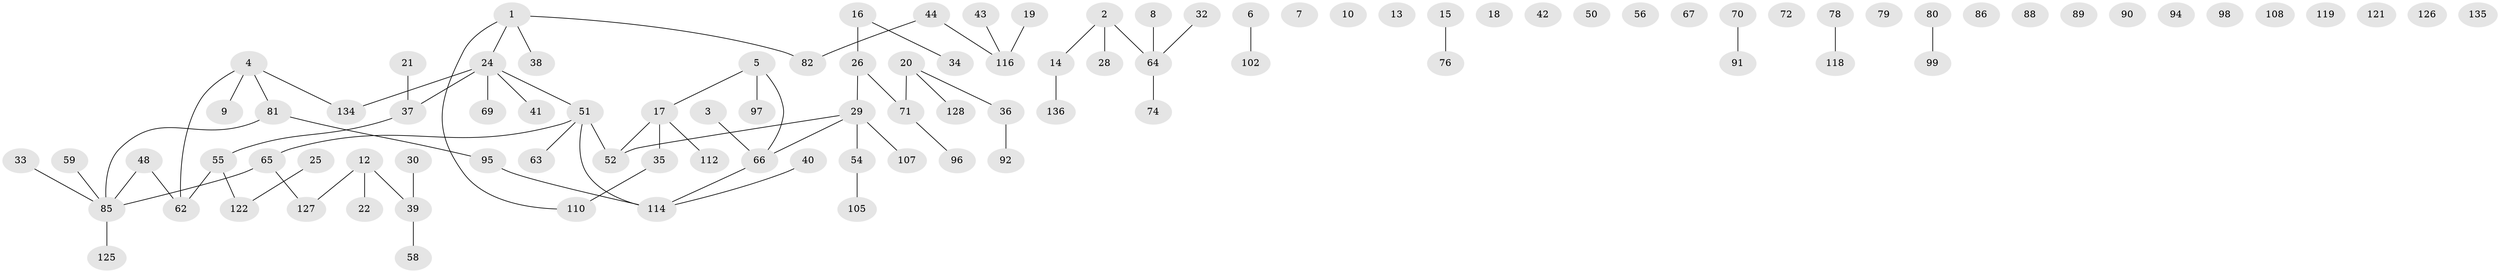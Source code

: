 // original degree distribution, {2: 0.2463768115942029, 3: 0.16666666666666666, 4: 0.050724637681159424, 1: 0.391304347826087, 0: 0.12318840579710146, 7: 0.007246376811594203, 5: 0.014492753623188406}
// Generated by graph-tools (version 1.1) at 2025/41/03/06/25 10:41:25]
// undirected, 98 vertices, 77 edges
graph export_dot {
graph [start="1"]
  node [color=gray90,style=filled];
  1 [super="+84"];
  2 [super="+49"];
  3 [super="+77"];
  4 [super="+83"];
  5 [super="+11"];
  6;
  7 [super="+27"];
  8 [super="+23"];
  9;
  10;
  12 [super="+57"];
  13;
  14 [super="+73"];
  15 [super="+117"];
  16 [super="+45"];
  17 [super="+132"];
  18 [super="+124"];
  19;
  20 [super="+109"];
  21;
  22 [super="+113"];
  24 [super="+31"];
  25;
  26 [super="+60"];
  28;
  29 [super="+46"];
  30 [super="+130"];
  32;
  33;
  34;
  35 [super="+115"];
  36 [super="+138"];
  37 [super="+61"];
  38;
  39 [super="+68"];
  40;
  41 [super="+47"];
  42 [super="+100"];
  43;
  44 [super="+137"];
  48;
  50;
  51 [super="+53"];
  52;
  54;
  55 [super="+101"];
  56;
  58;
  59;
  62 [super="+131"];
  63;
  64 [super="+123"];
  65;
  66 [super="+87"];
  67;
  69;
  70;
  71 [super="+75"];
  72;
  74;
  76;
  78;
  79;
  80 [super="+103"];
  81 [super="+120"];
  82;
  85 [super="+106"];
  86;
  88;
  89 [super="+93"];
  90;
  91;
  92;
  94;
  95 [super="+133"];
  96;
  97;
  98;
  99 [super="+104"];
  102;
  105;
  107;
  108;
  110 [super="+111"];
  112;
  114 [super="+129"];
  116;
  118;
  119;
  121;
  122;
  125;
  126;
  127;
  128;
  134;
  135;
  136;
  1 -- 82;
  1 -- 38;
  1 -- 110;
  1 -- 24;
  2 -- 14;
  2 -- 64;
  2 -- 28;
  3 -- 66;
  4 -- 81;
  4 -- 134;
  4 -- 9;
  4 -- 62;
  5 -- 17;
  5 -- 66;
  5 -- 97;
  6 -- 102;
  8 -- 64;
  12 -- 22;
  12 -- 39;
  12 -- 127;
  14 -- 136;
  15 -- 76;
  16 -- 34;
  16 -- 26;
  17 -- 112;
  17 -- 35;
  17 -- 52;
  19 -- 116;
  20 -- 71;
  20 -- 128;
  20 -- 36;
  21 -- 37;
  24 -- 69;
  24 -- 37;
  24 -- 134;
  24 -- 51;
  24 -- 41;
  25 -- 122;
  26 -- 71;
  26 -- 29;
  29 -- 54;
  29 -- 66;
  29 -- 52;
  29 -- 107;
  30 -- 39 [weight=2];
  32 -- 64;
  33 -- 85;
  35 -- 110;
  36 -- 92;
  37 -- 55;
  39 -- 58;
  40 -- 114;
  43 -- 116;
  44 -- 116;
  44 -- 82;
  48 -- 85;
  48 -- 62;
  51 -- 52;
  51 -- 114;
  51 -- 65;
  51 -- 63;
  54 -- 105;
  55 -- 122;
  55 -- 62;
  59 -- 85;
  64 -- 74;
  65 -- 127;
  65 -- 85;
  66 -- 114;
  70 -- 91;
  71 -- 96;
  78 -- 118;
  80 -- 99;
  81 -- 85;
  81 -- 95;
  85 -- 125;
  95 -- 114;
}
